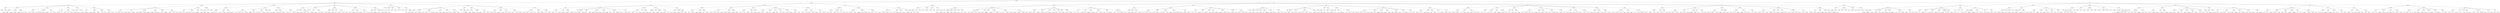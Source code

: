 strict graph Day6 {
        mypyemv -- tdssotr
        mypyemv -- pebnvks
        mypyemv -- zaulju
        snslv
        aytbgf
        mkcrsy
        shwcd
        muwcoy
        dabfreg
        iblvv
        qqircn
        pwpnfx
        tlnztuz
        ctglahh
        pjkgn -- pstttg
        pjkgn -- xdkoxrg
        pjkgn -- cvuvxi
        ulasjv -- tkeney
        ulasjv -- zaffbku
        ojoim -- obebr
        ojoim -- zxwlsj
        vhxxnj -- ooaouu
        vhxxnj -- vraxbmd
        blbjzdr
        iuctosc -- bqmayvq
        iuctosc -- yjzvbcb
        iuctosc -- takuy
        iuctosc -- qlsfhyp
        mfafdfn
        egfrye -- uwxizpk
        egfrye -- igbamrm
        cqokt -- sjmfsib
        cqokt -- ubspq
        cqokt -- wsaugv
        ekorcyg
        sfyxd
        trkiub
        muvvc
        wfhzyz -- swtggik
        wfhzyz -- nczykbr
        acvqze -- itnagm
        acvqze -- iehtjmy
        atzmoh
        euqymh -- wswanrt
        euqymh -- lvwdcah
        euqymh -- akpna
        euqymh -- siwgip
        ijxbxya
        izaggi
        xokweon
        kpiqwq -- agvmnh
        kpiqwq -- tfgkfd
        lomas
        hmktr
        xemdot -- xfbrfa
        xemdot -- erorjt
        xemdot -- opbpuun
        xjljqp
        ruknk
        eupceiw
        hhdggir
        qzmgft
        xidme
        rwcrct -- muwcoy
        rwcrct -- srpls
        swtggik
        iehtjmy
        glsiv
        cdgfh
        nvuinv
        yrnvih -- looatgs
        yrnvih -- sscwxvb
        yrnvih -- wpktell
        jrwyr
        lfabu
        rzmad
        fulkuc -- ltyun
        fulkuc -- vqzrfnp
        wlhee
        szrhxg
        stiwccj
        kutxm
        jglsot
        zxicur -- tkvxw
        zxicur -- volvsy
        zxicur -- mmtjv
        dcdqv -- xvlegev
        dcdqv -- nsiusgl
        dcdqv -- ypnoao
        dcdqv -- wlwzm
        scrgj
        ororw
        lixut
        cqtkp
        mdxokdp -- qilpxc
        mdxokdp -- ertyni
        xvdaje
        ertyni
        blthoo -- xyoog
        blthoo -- ryapaif
        blthoo -- brepu
        nhjlyw
        zezwh
        byazn
        btacot
        lccyzb -- wrsfojv
        lccyzb -- bpphd
        lccyzb -- epkiz
        lccyzb -- hihsf
        ohihh
        nafjxju -- hptnh
        nafjxju -- zcyjg
        tlzypd
        mkctoct
        xbaqsb -- tpyhuwu
        xbaqsb -- goxylms
        cejttl
        eyzlc
        gmxxgje
        ydajdel -- ydbfv
        ydajdel -- qoxynmi
        ilpcfbv
        jbwvuqa
        wjtsdig
        fyiomy -- sgejm
        fyiomy -- oywep
        fyiomy -- vlbiiv
        amxwjmq
        rmgua
        takuy
        jklzso
        qskbkjv
        dvpfhj
        ivyfvsy -- fptxhow
        ivyfvsy -- xepmnz
        ivyfvsy -- dxlgbw
        ivyfvsy -- vzako
        cebrhdf
        tkkaoqc
        ovgheo
        lqpnpz
        rjdcj
        xlezv
        hniys -- prchlcp
        hniys -- uvamrg
        nqonz -- nikle
        nqonz -- hsjgdl
        rrvjgum -- mdhmfy
        rrvjgum -- cdgfh
        wwewd
        fgnkr -- ibmga
        fgnkr -- unsssb
        bzbmtk
        kmdjw
        rqppagm
        rsush
        uavhq
        rdawn
        ilamw
        dzbqtuv
        ohnhqg
        qyrmgm
        qdeqxky
        csawtu
        ywmuda -- sswubza
        ywmuda -- jjsvzup
        ywmuda -- hriuldj
        ywmuda -- nddyl
        ywmuda -- rhlbu, ruukc
        nypczc
        bvsey
        mjzkn
        fsjyp
        qaavkjk -- gspvb
        qaavkjk -- jrwyr
        znesvt
        bfnfh
        wtedsf
        fvfzs -- foicoy
        fvfzs -- zqqwfsl
        xawwkeu
        wlwlu
        xswxrrf -- slbstvc
        xswxrrf -- narre
        vqrgyeu -- lzjyxw
        vqrgyeu -- dtxdpox
        vqrgyeu -- braccf
        vqrgyeu -- ttxbgy
        vqrgyeu -- vkqgyqv, jwlto, crdiqm
        bnylq -- ejtrjtd
        bnylq -- nlxjjxw
        bnylq -- vszskh
        bnylq -- qwresy
        ojcor
        vxxqlw
        qrwrsw
        qkruzdo
        hriuldj -- entepy
        hriuldj -- hcsqc
        hriuldj -- vpwwvup
        hczrs -- lwjzn
        hczrs -- vvifz
        hczrs -- lbqtlwu
        hczrs -- spgvou
        hczrs -- hhjylgi, ervdb
        pcgfozu -- zgikmp
        pcgfozu -- acincpn
        cwbnz
        xvaya
        xyebfi -- rsush
        xyebfi -- wxrgtti
        xyebfi -- thufa
        xyebfi -- hyiurrf
        xyebfi -- efoqm, uplvccb
        txypjh
        bsaud
        mavjmb
        igyjzmj -- fsjyp
        igyjzmj -- sbmrcz
        igyjzmj -- ewjxaid
        blssf -- nypczc
        blssf -- oknwj
        ichbonq -- hwkclx
        ichbonq -- qaoygb
        senunnx
        kvmcuy -- blssf
        kvmcuy -- ghnims
        kvmcuy -- hagdle
        kvmcuy -- wwiei
        urqute -- ffojoq
        urqute -- iblvv
        ginxj
        adxktmm
        vmejikv -- hbcnhi
        vmejikv -- zvbxsh
        vmejikv -- bpgqat
        braccf
        mouemac
        ydbfv
        sggmn
        ndjsvna -- orflty
        ndjsvna -- upcttms
        ndjsvna -- cdllr
        ecnra -- onggzld
        ecnra -- hnlzfo
        ecnra -- ssspogy
        ecnra -- eyzlc
        ldwvnvr
        rjihyh
        dlfly -- rdawn
        dlfly -- izuwus
        xdglmq
        aysnc -- cebrhdf
        aysnc -- uwswfv
        lvwdcah
        tgfwmr
        hvlha
        ptuptho
        otuscl -- fulkuc
        otuscl -- nwtyz
        otuscl -- urqute
        otuscl -- lyaszvd
        uuwxren
        fwltc
        nsdmz -- xidme
        nsdmz -- jvbywje
        gcndqm
        yhwjhjq -- vsvqb
        yhwjhjq -- txypjh
        dtobnc -- fvzkg
        dtobnc -- bvsey
        kqazfnj
        wsdxxey -- avntwr
        wsdxxey -- ynfhkg
        wsdxxey -- eiitagr
        aygufuz
        oxbck
        bpcvuic -- ginxj
        bpcvuic -- jxdojc
        bpcvuic -- yqpdpc
        bpcvuic -- vsxpvjg
        lsepilv
        xxfgrym
        ldatid
        znyle
        jtsfhtl -- cbopz
        jtsfhtl -- hlgfih
        yfasy
        gmrgmk
        rslnynd
        smntgp -- bosue
        smntgp -- lwpjj
        exjob
        etxmacn
        mytar -- nbujb
        mytar -- dabfreg
        mytar -- bsqhq
        sjmfsib
        bvtwdp
        xykxl -- mrkkga
        xykxl -- tkkaoqc
        acincpn
        uhtqjnr -- gapar
        uhtqjnr -- znill
        emfcg -- aqfyjhl
        emfcg -- gikkpk
        emfcg -- czdkuo
        emfcg -- cedhxw
        emfcg -- ptuptho, hniys
        foghgll
        rwmrhlm
        roecqp -- bziunp
        roecqp -- ecnra
        roecqp -- bpcvuic
        hurkk -- qslsdtg
        hurkk -- vwlzyq
        hurkk -- boszvbo
        phdxan
        nikle
        zkgbmgm -- smbrw
        zkgbmgm -- yyqbv
        rvdbo
        mfeed
        dygaged
        looatgs
        uigjohl -- zslpkcc
        uigjohl -- oquxa
        uigjohl -- kpiqwq
        uigjohl -- fvfzs
        sbotg
        kvdwl
        yskbqg -- vjvmzpj
        yskbqg -- dbcczgx
        oypkcb
        yjchb
        fsztlli
        xoknhd -- aytbgf
        xoknhd -- sxkmsi
        hyiurrf -- mwalo
        hyiurrf -- fjahqnz
        hyiurrf -- stiwccj
        hyiurrf -- bvzurvv
        nkuur -- dxbxbo
        nkuur -- medzho
        nkuur -- yfasy
        idhsp -- npdbx
        idhsp -- zuziby
        jwlto -- hmktr
        jwlto -- qmpdncq
        eziybgr
        grnajbj
        npdbx
        lbqtlwu -- kbdwm
        lbqtlwu -- uwfgkl
        lbqtlwu -- gwgodil
        lbqtlwu -- lrdeob
        drndkqk -- xokweon
        drndkqk -- wieeikb
        uuioune
        wwiei -- kjitif
        wwiei -- ozupxsh
        polsl -- zrcxh
        polsl -- gvcmhx
        polsl -- hgvmyza
        rdjxdt
        nrzrezq
        eescab
        onqfuf -- tzgzrq
        onqfuf -- mkctoct
        onqfuf -- wsdxfo
        onqfuf -- scbrb
        rmlqc
        hnalr
        dycnkbi
        tzgzrq
        lyaszvd -- bjcuq
        lyaszvd -- kmdjw
        xepmnz
        vraxbmd
        seygew -- phocz
        seygew -- hlmune
        wqcsem -- mwzswq
        wqcsem -- qmlaw
        wqcsem -- ydajdel
        wqcsem -- zxicur
        naifggq
        yyqbv
        dbgxe -- imdjavh
        dbgxe -- wmaamu
        pjmhz -- brgavyz
        pjmhz -- esjurlp
        pjmhz -- lhqak
        wlwzm -- tsmzdk
        wlwzm -- fwvhiss
        wlwzm -- ceudr
        wlwzm -- uwazw
        wlwzm -- qfiva
        rgswd
        pwioc -- zzwgd
        pwioc -- vxxqlw
        pwioc -- xdglmq
        eymgei -- pwtps
        eymgei -- shwcd
        xitky
        kpyvxm
        gkjvxop
        infmrxl
        ptjajhf -- quozn
        ptjajhf -- zvyualm
        kdqwwif
        okahbh
        spgvou -- mavjmb
        spgvou -- dvkfej
        spgvou -- jtnbs
        jxdojc
        qhdjhrx
        ialitr -- akpdkoi
        ialitr -- mzzobb
        ialitr -- vpynma
        ialitr -- lkooh
        ialitr -- jfshm, fwygrf
        vcgzwm
        fwygrf -- ocoupnc
        fwygrf -- omgbz
        cbudcq -- cqamyg
        cbudcq -- dsxnt
        medzho
        nqppb -- emzadp
        nqppb -- bvtfsnv
        ejwvtdi
        rtvvtqm -- zbxnrw
        rtvvtqm -- knbui
        udebtlr
        mcosbxa
        ztale -- qhdjhrx
        ztale -- bglby
        wsdxfo
        knbui
        cwpxg -- wsceh
        cwpxg -- wypqz
        cwpxg -- qytybg
        hzwmfmm
        ltyun
        ooaouu
        xhrsff
        ceudr -- wswfp
        ceudr -- otymwch
        dhgwl -- ydtdz
        dhgwl -- oyfjp
        dhgwl -- jpoikof
        kcskisn -- gzmuxt
        kcskisn -- ifxlnmy
        dtxdpox -- uuijugi
        dtxdpox -- dmjrx
        mrkkga
        aptjif -- sfsqlr
        aptjif -- uhldcdr
        nbpzp
        tywon
        dngdv -- picnyuy
        dngdv -- rqppagm
        dngdv -- yzdqm
        xjweui
        sfsqlr
        hpxuh
        nbujb
        afpecm
        slbstvc
        cbryc -- dgwpdyh
        cbryc -- fadosqb
        jczlwrg -- mcvmt
        jczlwrg -- ysptuct
        adyaz
        kcpxll -- cykkbh
        kcpxll -- rvdbo
        zbxnrw
        betps
        zdguboh
        zqqwfsl
        bvzurvv
        mvhjvsx
        yksfjd -- okobh
        yksfjd -- tgfwmr
        yksfjd -- zkjxiqd
        yksfjd -- sksyosg
        fszzls -- lskwu
        fszzls -- ymaow
        fszzls -- uigjohl
        fudnt
        tjlzt
        rthgd
        zqakqf -- axaojh
        zqakqf -- bbojjz
        jsoaf -- peuzd
        jsoaf -- kervui
        jsoaf -- lccyzb
        jsoaf -- rtvvtqm
        jsoaf -- pxfxcwi
        kayutk -- cqtkp
        kayutk -- ertegmg
        kayutk -- xcmjj
        eccqmq
        gxmjfay
        uhldcdr
        atgslqo -- ypflzv
        atgslqo -- vxrjtk
        tmqmur
        eusabu
        rrhqyi
        dlblhs
        mygap -- rwnwac
        mygap -- jnqyz
        mygap -- geaqa
        mygap -- bacdnzx
        iyylin -- nlnalmy
        iyylin -- tuvvzii
        jsmmy -- rjihyh
        jsmmy -- njftjr
        jsmmy -- mjpctj
        lgiwxh -- hsrzvw
        lgiwxh -- mwtpyul
        pihmrxm -- nqlzz
        pihmrxm -- kpvixun
        pihmrxm -- ecgci
        pihmrxm -- hzltk
        pihmrxm -- kayutk
        sxmeh -- eqfhg
        sxmeh -- ptjajhf
        sxmeh -- oglxcmb
        hcsqc -- xbyqz
        hcsqc -- ubwbr
        hcsqc -- mygap
        hcsqc -- kcgsp
        hcsqc -- zlkpb
        crayus
        zvbxsh -- mkaznh
        zvbxsh -- hfhdret
        quehgo
        kmkfzcz
        dwlbh
        badmffy
        zilhzgj -- jihuf
        zilhzgj -- jdylgmm
        tuvios -- mgtxs
        tuvios -- uapgx
        crnkf
        jedncgk -- bzbmtk
        jedncgk -- wgwmd
        uxpdj
        uapgx
        kapgfn
        viytym -- jcswni
        viytym -- hdhay
        viytym -- drndkqk
        vjabq
        ywigueo
        ypnoao -- zpyjk
        ypnoao -- sfyxd
        yanhp
        xdkoxrg
        onggzld
        tzdhk -- mfeed
        tzdhk -- ftjqj
        wbmho -- htfkm
        wbmho -- xatcr
        wbmho -- sotsaq
        wbmho -- xemdot
        wbmho -- jdphz
        fzorad
        dalfsy
        pidgo -- gxqhw
        pidgo -- wrpla
        pidgo -- lncrnjm
        teivbkx
        wwmczwe
        iqxuy -- grxsygp
        iqxuy -- zariy
        zxwlsj
        kjmlecw
        vevsn
        cvuvxi
        akpna
        censvvb -- hekhmmx
        censvvb -- fhbsh
        censvvb -- zilhzgj
        censvvb -- qaavkjk
        censvvb -- ykfuiik, dngdv
        ulwogj
        xiplruw
        sddzrpe
        uwswfv
        ofgni
        duilk -- icyem
        duilk -- qmiwmcd
        uoineor
        grhiyhw -- lixut
        grhiyhw -- ieexpjt
        grhiyhw -- vsqpyrc
        hztml -- rwizsex
        hztml -- fwxzdr
        hztml -- zpgad
        wpktell
        nsiusgl -- hmeqffk
        nsiusgl -- yvnguxg
        nsiusgl -- jrwro
        nsiusgl -- uhtqjnr
        nsiusgl -- xswxrrf, atgslqo, eymgei
        niuavpj
        bmuxik -- vtxojlh
        bmuxik -- betps
        bmuxik -- byazn
        zmvaqzk
        ygvihck -- hurkk
        ygvihck -- yrnvih
        ygvihck -- qhvtakl
        vpynma -- rjdcj
        vpynma -- nvuinv
        vpynma -- bbyfznm
        vpynma -- oxbck
        hmeqffk -- letlj
        hmeqffk -- ihtqyi
        hmeqffk -- szrhxg
        hmeqffk -- ggdgz
        yqpdpc
        zvyualm
        ebmlo
        qquhmw
        eiajcj
        zrcxh -- nrzrezq
        zrcxh -- hfauih
        zrcxh -- eupceiw
        zrcxh -- dsfrgq
        bfbjr -- sddzrpe
        bfbjr -- kmkfzcz
        yrmfqoy
        iaxol -- dywxgkl
        iaxol -- badmffy
        qmlaw -- vxagjlw
        qmlaw -- bzziw
        luedvgo
        qnyjwud
        gzwdr -- bqsjvdf
        gzwdr -- iqyhxcw
        ghnims -- blkpn
        ghnims -- jglsot
        ghnims -- kwxszx
        sczhwf -- tlbdrz
        sczhwf -- emfcg
        sczhwf -- mtlrg
        sczhwf -- bjnxl
        jmtvijt
        qscxur
        qfiva -- dvpfhj
        qfiva -- nwtgwj
        orflty -- xnfff
        orflty -- rgoiojv
        orflty -- hnovowe
        orflty -- qsidq
        orflty -- ncrxh
        liopy
        dztfd
        kiyra -- xykxl
        kiyra -- smntgp
        kiyra -- vopguxl
        kiyra -- ihrwjcv
        oogodf -- jtsfhtl
        oogodf -- pwioc
        oogodf -- jtbnzi
        rhsppv -- apitzsg
        rhsppv -- cxewh
        rhtin
        dkjgzys -- fuzpme
        dkjgzys -- qjhiy
        tyuftbm -- vvdnnin
        tyuftbm -- tlzypd
        jnqyz
        wmiupn
        vioxf
        cslvss -- teivbkx
        cslvss -- ozqmk
        wswfp
        nwosqhj -- zmbunn
        nwosqhj -- zkkvo
        nwosqhj -- rhoexv
        nwosqhj -- ojoim
        wwudvj
        tovzpw
        sksyosg
        brepu
        ykkcei -- espnx
        ykkcei -- wqcsem
        ykkcei -- sgknjo
        ykkcei -- sczhwf
        ykkcei -- dbkkk, obxht, etyuvh
        izuwus
        xxtwrvp
        aqfyjhl -- bvxlrk
        aqfyjhl -- dlamw
        tysys
        mmjvskv
        yugpzh -- kvdwl
        yugpzh -- xvdaje
        ejtrjtd
        ibmga
        etxziey -- xvaya
        etxziey -- qquhmw
        azyzcr -- hciyw
        azyzcr -- pihmrxm
        azyzcr -- ywgvt
        azyzcr -- dcdqv
        azyzcr -- dieqdax, fszzls
        dbcczgx
        vdaipmp
        erxsplp
        hagdle -- fagghhk
        hagdle -- gisbvap
        esqjbr
        kcgsp -- ckflx
        kcgsp -- wlhee
        ownte
        dbxwe -- cwpxg
        dbxwe -- nmqbvpq
        dbxwe -- dtobnc
        mlqhbm
        prchlcp
        omgbz
        msshu
        fmltl
        jdphz -- wwewd
        jdphz -- jyljgi
        hzltk -- dycnkbi
        hzltk -- hzwmfmm
        hzltk -- ynfor
        hzltk -- bflcu
        owyvbh
        ihtqyi
        zmbunn -- dygaged
        zmbunn -- yzgavqk
        goxylms
        eknhj
        etyuvh -- atwydaw
        etyuvh -- ulasjv
        etyuvh -- qvgqro
        etyuvh -- hfwvb
        ookiv
        krrqud
        bziunp -- ofgni
        bziunp -- tywon
        tquiwoi
        zyfceqn
        sxkmsi
        nefuqmx
        stzod
        letlj
        aledvka
        bqqmp -- zqakqf
        bqqmp -- ulnegp
        bqqmp -- cjxht
        bqqmp -- tclpy
        jbttm -- stzod
        jbttm -- eescab
        ojspxc
        bdjhzp -- bdxixic
        bdjhzp -- zyfceqn
        bdjhzp -- pzjttn
        bdjhzp -- psfvjcp
        ypflzv
        qscii
        gdise
        uflkv -- scfmycd
        uflkv -- tdocp
        mvllqsx
        yvnguxg
        mwtpyul
        uzuqqja -- jhouok
        uzuqqja -- zmvaqzk
        htfkm -- ordnoxv
        htfkm -- ohihh
        hdefj -- kfofavd
        hdefj -- sfnmpjd
        kfnpyl
        epkiz
        xnasc
        enlerk
        bdfgsx -- yhohp
        bdfgsx -- vcgzwm
        bcslfkc
        mlxtf -- qnzrznc
        mlxtf -- lfabu
        zpyjk
        vjvmzpj
        cxewh
        huozxzo
        fkstubd
        rkddlwk -- pjkgn
        rkddlwk -- wilmnmv
        rkddlwk -- duilk
        uwazw -- atzmoh
        uwazw -- fpart
        hbhvg
        ruukc -- cidcth
        ruukc -- eqoivx
        ruukc -- ccdvhvz
        ruukc -- ialitr
        ruukc -- dkszj
        siwgip
        igxruya -- lymfmlp
        igxruya -- ouxhs
        lzsao
        dlamw
        cdutkux -- vevsn
        cdutkux -- gofcp
        wvzeiwz -- dppnlm
        wvzeiwz -- jedncgk
        wvzeiwz -- didaob
        wvzeiwz -- guzxauy
        wvzeiwz -- ltzsoxk, dkjgzys
        qmpdncq
        fnsflkm
        drnxkqu
        bzziw
        wyciek -- iyaxfqg
        wyciek -- lythu
        aanhl
        imobzk -- uoineor
        imobzk -- zhlbg
        jkhfw
        jlosq
        htfhn -- xoknhd
        htfhn -- yugpzh
        htfhn -- bniphb
        bgute
        zzitpl -- zddflk
        zzitpl -- uxbkndn
        hsrzvw
        dmjrx
        tfwfd
        smbrw
        uxcmt -- lgwgc
        uxcmt -- ebximw
        xbyqz -- fntqeb
        xbyqz -- etmlid
        kjitif
        oknwj
        brgavyz
        fhbsh -- jlosq
        fhbsh -- ckzmd
        pdhmgx
        yjzvbcb
        qwresy
        ucuhiy
        uyzts
        erorjt
        hhjylgi -- senunnx
        hhjylgi -- aygufuz
        nthwie -- cblwb
        nthwie -- drnxkqu
        wrsfojv
        ppkmfx -- bzqoi
        ppkmfx -- hdiqnt
        ppkmfx -- igyjzmj
        uwfgkl
        vzpakr
        nxyku
        nwtyz -- zigvdka
        nwtyz -- gcndqm
        tmrukz
        mkaus
        ebximw
        kmbky -- rgswd
        kmbky -- xxfgrym
        ckzmd
        ulnegp -- azgcixi
        ulnegp -- hibvd
        cbato
        fhhim
        ybayf
        bvfrrlk
        mluvdn -- ilpcfbv
        mluvdn -- sbotg
        jvamv
        lzqmapb
        cedhxw -- owxjs
        cedhxw -- rzmad
        icyem
        mwfweu
        vlbiiv -- uyzts
        vlbiiv -- xitky
        vlbiiv -- jzxslw
        vlbiiv -- mcosbxa
        cfynk
        vwlzyq
        vsxpvjg
        pmiwg
        gcbwu
        ippiayw
        oywep -- jmtvijt
        oywep -- lomas
        gbbqu -- igxruya
        gbbqu -- zhjrvb
        gbbqu -- mytar
        gbbqu -- vkgmm
        gbbqu -- rrvjgum, mdxokdp, iuctosc
        upvqdc
        tkvxw
        yofaj
        mcvmt
        lythu
        spcxr -- tfwfd
        spcxr -- frmkl
        spcxr -- nxyku
        ocoupnc
        yirlhg -- jklzso
        yirlhg -- pbrakxw
        dieqdax -- xsmnbd
        dieqdax -- nwosqhj
        dieqdax -- cbsqsb
        jppbqj
        wtbkj -- xeaftl
        wtbkj -- euqymh
        wtbkj -- qaybrra
        czpmzex
        hdiqnt -- xvmmt
        hdiqnt -- yanhp
        uqmxlbi -- sgevc
        uqmxlbi -- payocx
        uqmxlbi -- bkapyf
        uqmxlbi -- btkish
        dxlgbw
        cbsqsb -- xvapp
        cbsqsb -- rthgd
        cbsqsb -- spcxr
        cbsqsb -- fgnkr
        cbsqsb -- vquis, dutblrl, aysnc
        otymwch
        yfxiz
        zkvyo
        rhoexv -- gmslbkd
        rhoexv -- kapgfn
        ynfhkg
        nkallms
        tdssotr -- scrgj
        tdssotr -- okahbh
        vpwwvup -- rexdsi
        vpwwvup -- hpkqdn
        vpwwvup -- pqvvi
        jzxslw
        xvmmt
        vwubn
        dywxgkl
        lkooh -- igrfqy
        lkooh -- znesvt
        lkooh -- qaddd
        obebr
        owlxwub
        ubspq -- coxuj
        ubspq -- oiiufpg
        hmqyh
        jztwlhz -- xfzbans
        jztwlhz -- brlrqy
        jztwlhz -- zdguboh
        vcguzz -- fjvazs
        vcguzz -- blthoo
        vcguzz -- jsmmy
        vcguzz -- ichbonq
        vcguzz -- ujrnrd
        jdylgmm
        snoxm
        kaqrd -- ifuvb
        kaqrd -- nneqad
        ihrwjcv -- zezwh
        ihrwjcv -- ippiayw
        mkaznh
        bqsjvdf
        zhjrvb -- btacot
        zhjrvb -- ajgkut
        ifxlnmy
        geaqa
        sochjt -- pcgfozu
        sochjt -- yskbqg
        sochjt -- ooqtpgb
        uuqzc
        narre
        dgwpdyh
        jjzna -- obpbif
        jjzna -- wzvubdc
        jjzna -- idhsp
        qobvna
        ggdgz
        boszvbo
        cqxfcqr -- owyvbh
        cqxfcqr -- nefuqmx
        cqxfcqr -- fmlqbe
        eaayvc
        ervdb -- hhdggir
        ervdb -- qobvna
        ervdb -- glsiv
        vsvqb
        cfrcn
        bosue
        agvmnh
        bjcuq
        rgziu -- bdfgsx
        rgziu -- muewwty
        rgziu -- hhyqt
        bdxixic
        hmslvhd
        cqamyg
        ypvcfg -- aledvka
        ypvcfg -- bazgple
        ypvcfg -- gazra
        ypvcfg -- wfhzyz
        ypvcfg -- yksfjd, uflkv
        wsceh
        apitzsg
        rgsktf -- ibigmtm
        rgsktf -- nggqv
        psfvjcp
        hfauih
        bazgple -- ookiv
        bazgple -- ekorcyg
        bazgple -- xiplruw
        bazgple -- zygeve
        fecfcyc
        klpjlll
        tsmzdk
        jjsvzup -- bmuxik
        jjsvzup -- hczrs
        jjsvzup -- kvmcuy
        tfsenz -- whpgoe
        tfsenz -- kpyvxm
        vzako
        rdmyua -- ovlle
        rdmyua -- mwfweu
        rdmyua -- kxsio
        rdmyua -- zfvnm
        yzdqm
        nawecgw -- zvatf
        nawecgw -- sixatzk
        nawecgw -- bgwym
        nawecgw -- ztale
        nawecgw -- cbudcq, vhxxnj
        hlgfih
        lgwgc
        qaoygb
        zcnkvpn
        sgejm -- ywjdepk
        sgejm -- xsbbpem
        lmpji -- uavhq
        lmpji -- wwmczwe
        uuijugi
        zpgad
        ndxlz
        tclpy -- shnov
        tclpy -- qskbkjv
        tclpy -- awscps
        kxsio
        oglxcmb
        awscps
        ajgkut
        gapar
        zsezyi -- pwpnfx
        zsezyi -- foghgll
        lakdjt
        vquis -- cofbsq
        vquis -- snslv
        demwz
        zefog
        akpdkoi -- trycav
        akpdkoi -- lmeql
        akpdkoi -- puhlt
        xcxuhpd -- onqfuf
        xcxuhpd -- tbhokxb
        xcxuhpd -- wsdxxey
        lampfo
        qlsfhyp
        ijpak
        cmwxozx
        mzzobb -- phdxan
        mzzobb -- nhjlyw
        vkgmm -- cfrcn
        vkgmm -- mmjvskv
        ckflx
        czgpah
        dsfrgq
        pzjttn
        mwalo
        dajhp
        vdjyb
        shnov
        sythobq -- fpgjkf
        sythobq -- ulwogj
        yzgavqk
        eqfhg -- vxlasq
        eqfhg -- wjtsdig
        eqfhg -- xerwajl
        bvtfsnv
        trycav
        xjlyt
        xmkxjgq
        cvenf
        mgxgsx -- jjtsj
        mgxgsx -- anykkx
        gwwrlp
        ieexpjt
        gowhuw
        bbojjz
        vkqgyqv -- bdgcym
        vkqgyqv -- yfxiz
        fzpjtgv -- klpjlll
        fzpjtgv -- pmiwg
        dzjhdt -- sudoea
        dzjhdt -- rwmrhlm
        dzjhdt -- etxmacn
        ammhz
        ibigmtm
        bpgqat -- yjchb
        bpgqat -- kcyuui
        xerwajl
        pyentj
        dbkkk -- otuscl
        dbkkk -- dhgwl
        dbkkk -- fyiomy
        dbkkk -- wtbkj
        dbkkk -- dbxwe, jsoaf, htfhn
        rexdsi -- ijpak
        rexdsi -- msshu
        bsqhq
        picnyuy
        okobh
        zcyjg
        upcttms -- polsl
        upcttms -- sgamtw
        upcttms -- sxmeh
        upcttms -- vmejikv
        upcttms -- nawecgw
        efomsfh
        pstttg
        lymfmlp
        jknlaad -- yvovprt
        jknlaad -- qposz
        idngwil
        qpism -- kutcu
        qpism -- etxziey
        qpism -- acvqze
        qpism -- xkari
        qpism -- mgxgsx
        xxohf
        rxocfu
        qjhiy
        mtlrg -- kcpxll
        mtlrg -- dbgxe
        mtlrg -- vpiug
        mtlrg -- xbaqsb
        mtlrg -- wnqqem, wyciek, vzfmojd
        rhlbu -- xnmoq
        rhlbu -- fzpjtgv
        rhlbu -- lftjq
        rhlbu -- cdutkux
        rhlbu -- krrqud
        zsdog -- xxtwrvp
        zsdog -- hnalr
        xnmoq -- fzorad
        xnmoq -- ldwvnvr
        rwizsex
        hfhdret
        xvlegev -- kaqrd
        xvlegev -- egfrye
        xvlegev -- fmxhbs
        xvlegev -- jztwlhz
        xvlegev -- zkvyo, nofuzdd, lhjmsy
        qaddd
        fjvazs -- grrfq
        fjvazs -- hlfmjm
        fjvazs -- crnkf
        fjvazs -- gowhuw
        fswhx
        qoxynmi
        duwat -- libqry
        duwat -- tyuftbm
        duwat -- ivyfvsy
        duwat -- nqonz
        duwat -- xuqosu
        bniphb -- awcvbgl
        bniphb -- quehgo
        emzadp
        bqdtj
        obxqu -- cwqzpce
        obxqu -- dztfd
        obxqu -- ebmlo
        atuotwh
        lhqak
        sotsaq
        qmiwmcd
        ikjorey -- ojspxc
        ikjorey -- uktjzbb
        wzvubdc -- rslnynd
        wzvubdc -- dwlbh
        oiiufpg
        pebnvks -- hjfuq
        pebnvks -- snoxm
        nggqv
        bqmayvq
        xvarjo
        rvqwfsn -- rxowzf
        rvqwfsn -- xvarjo
        rgoiojv -- czxjike
        rgoiojv -- mlxtf
        rgoiojv -- uqmxlbi
        rgoiojv -- sythobq
        rgoiojv -- jnmrl, kcskisn, znyle
        efomf
        ynfor
        hihsf
        bkapyf
        gikkpk -- hyohkqq
        gikkpk -- ktfzzi
        gikkpk -- dalfsy
        fvaow
        ilcvskn -- jmjxm
        ilcvskn -- cvenf
        zddflk
        wmaamu
        smkqkas
        cbopz
        vszskh
        gpkrbvt
        yodja
        bvcujod
        bdjhrqu -- kjmlecw
        bdjhrqu -- exjob
        uwxizpk
        hnlzfo
        qilpxc
        pryxkzp -- zmaqz
        pryxkzp -- gvangx
        mjpctj
        fadosqb
        xuqosu -- fwltc
        xuqosu -- cqvwrm
        lbmkk -- eusabu
        lbmkk -- dchdrpf
        lbmkk -- liopy
        zhyhc
        xkari -- efomf
        xkari -- ohnhqg
        lcblh -- nhzxvd
        lcblh -- lbmkk
        lcblh -- iqxuy
        ouxhs
        bvxlrk
        etmlid
        rujeuns
        mgtxs
        tvxhhko -- xgdqc
        tvxhhko -- afpecm
        bflcu
        fmlqbe
        qnzrznc
        dwogs
        tlbdrz -- gcbwu
        tlbdrz -- lgatvlk
        tlbdrz -- diflt
        tlbdrz -- bnylq
        tlbdrz -- yirlhg, rdmyua, qqircn
        ezpwfm
        yunufd
        ecgci -- pdgdceb
        ecgci -- qyrmgm
        ecgci -- nzxlkrf
        ecgci -- bjcgvr
        tkeney
        pdgdceb
        puhlt
        gzfqvb
        jyljgi
        czqieu
        pjmolr -- czgpah
        pjmolr -- pdhmgx
        nhzxvd -- qzmgft
        nhzxvd -- uuqzc
        gjfmnpu
        ykfuiik -- ycmcpqd
        ykfuiik -- qdeqxky
        ykfuiik -- emsuiot
        ykfuiik -- miimy
        brlrqy
        vvifz -- lkvdgsk
        vvifz -- nqrgm
        vvifz -- pohuglk
        cweuc
        vxlasq
        cblwb
        cykkbh
        esjurlp
        vjzteyv
        kpvixun -- eccqmq
        kpvixun -- eeqon
        kpvixun -- zdgotwb
        kpvixun -- sggmn
        bacdnzx
        tuvvzii
        plnuv
        tmrvz
        peuzd -- nlyrnm
        peuzd -- kjdboj
        tpyhuwu
        wwunqd
        ttxbgy -- bvfrrlk
        ttxbgy -- xomgh
        vjsezr -- upvqdc
        vjsezr -- ruknk
        vjsezr -- vzpakr
        ftjqj
        ysptuct
        czdkuo
        sgevc
        zslpkcc
        fptxhow
        oltfpgi
        sscwxvb
        cmupq
        yfblca
        thufa -- arzanp
        thufa -- tlnztuz
        gzmuxt
        bpphd
        vzfmojd -- xqsynow
        vzfmojd -- uuioune
        cbsbti -- izaggi
        cbsbti -- nwgqq
        lrdeob
        libqry -- vdjyb
        libqry -- ejwvtdi
        whpgoe
        yfnxyuz
        foicoy
        lkvdgsk
        zhlbg
        kgxpfbq
        nlnalmy
        nlxjjxw
        lncrnjm -- ldatid
        lncrnjm -- bfnfh
        hapofa
        owxjs
        kcyuui
        jnmrl -- vaswfpp
        jnmrl -- tpurix
        zmaqz
        mehhq -- wtedsf
        mehhq -- esqjbr
        mehhq -- gbqklts
        mwzswq -- mfafdfn
        mwzswq -- fmltl
        eeqon
        fmxhbs -- tjlzt
        fmxhbs -- tmqmur
        blkpn
        gspvb
        obxht -- viytym
        obxht -- exqzjfk
        obxht -- wbmho
        obxht -- ppkmfx
        obxht -- ypvcfg, ygvihck
        bjbxg -- gxmjfay
        bjbxg -- infmrxl
        grxsygp
        quzye
        sbmrcz
        pxfxcwi -- ctglahh
        pxfxcwi -- yofaj
        ywjdepk
        payocx
        zvatf -- cejttl
        zvatf -- fhhim
        bqozbpx
        zkkvo -- ndxlz
        zkkvo -- nbpzp
        zkkvo -- lzsao
        gigyjrm
        avntwr
        rdpvd -- zhyhc
        rdpvd -- tovzpw
        rdpvd -- uuwxren
        hdhay -- fvaow
        hdhay -- xjlyt
        xmgiw
        wilmnmv -- bqdtj
        wilmnmv -- mjzkn
        wilmnmv -- gkjvxop
        didaob -- zcnkvpn
        didaob -- rrhqyi
        ovlle
        lljlud -- hbhvg
        lljlud -- ynvqqj
        gvangx
        npgsug
        swjbm
        nmqbvpq -- vwubn
        nmqbvpq -- niuavpj
        uxbkndn
        iyaxfqg
        sgamtw -- jczlwrg
        sgamtw -- bjbxg
        sgamtw -- obxqu
        lwjzn -- ojcor
        lwjzn -- pkqwu
        lwjzn -- jvamv
        gofcp
        lmeql
        dqsam -- vjzteyv
        dqsam -- akbfb
        sudoea
        ezbhdds -- njnaiiy
        ezbhdds -- rdjxdt
        yfcqbsh
        axaojh
        ipgbw -- fmnkdey
        ipgbw -- arfng
        sakar
        miimy
        rwnwac
        eiitagr
        azpiyc
        abdgd -- seygew
        abdgd -- rvqwfsn
        abdgd -- cslvss
        zariy
        kwxszx
        auxqn -- qaukdzx
        auxqn -- dzjhdt
        auxqn -- rhsppv
        auxqn -- farye
        auxqn -- jbttm, rwcrct, zsezyi
        gxqhw -- qkruzdo
        gxqhw -- uaqeuxd
        atwydaw -- fsztlli
        atwydaw -- swjbm
        atwydaw -- orqxo
        atwydaw -- eiajcj
        qsidq -- hmqyh
        qsidq -- xwclpv
        qsidq -- zkgbmgm
        qsidq -- tvxhhko
        lftjq -- tuswre
        lftjq -- pdkxrqw
        lgatvlk -- huozxzo
        lgatvlk -- ownte
        lgatvlk -- tgcmnm
        vqzrfnp
        pkqwu
        xqsynow
        zlqcp
        bitvw
        ejasze -- aanhl
        ejasze -- rmgua
        tmbndw -- xxohf
        tmbndw -- csawtu
        xnfff -- dlqpyk
        xnfff -- yhwjhjq
        xnfff -- lmpji
        cfourk -- hdefj
        cfourk -- bcslfkc
        cfourk -- imobzk
        cfourk -- ejasze
        fntqeb
        eeuew
        jpoikof -- alkfw
        jpoikof -- cwbnz
        rxowzf
        lxmwuh -- wlwlu
        lxmwuh -- cfynk
        wgwmd
        tfgkfd
        igbamrm
        sixatzk -- atuotwh
        sixatzk -- wmiupn
        dworfuk
        ngsbw
        cwkbizg
        gbqklts
        czxjike -- npgsug
        czxjike -- ammhz
        czxjike -- xakmmr
        czxjike -- pyentj
        yvovprt
        zaulju -- bsaud
        zaulju -- xhrsff
        phbuzyw
        hpkqdn -- kgxpfbq
        hpkqdn -- vgokyp
        eqfuzz
        xddbpyw -- plnuv
        xddbpyw -- udebtlr
        xddbpyw -- fecfcyc
        ycmcpqd
        azgcixi
        xatcr -- yfblca
        xatcr -- grnajbj
        xatcr -- tnmtz
        xatcr -- lampfo
        diflt -- dzbqtuv
        diflt -- pprqvx
        diflt -- gmrgmk
        diflt -- aqpxn
        wswanrt
        gazra -- dlblhs
        gazra -- ezpwfm
        nlyrnm
        igrfqy
        jfshm -- crayus
        jfshm -- cmupq
        ywexlv
        luoapw
        sgknjo -- qpism
        sgknjo -- bfbjr
        sgknjo -- vqrgyeu
        sgknjo -- tzdhk
        sgknjo -- xyebfi, gbbqu, rkddlwk
        efoqm -- yrmfqoy
        efoqm -- gzfqvb
        grrfq
        dwoad
        ssspogy
        arzanp
        kervui -- ovgheo
        kervui -- quzye
        kervui -- hmslvhd
        xsmnbd -- tmbndw
        xsmnbd -- bdjhrqu
        xsmnbd -- grhiyhw
        xsmnbd -- mluvdn
        xsmnbd -- zzitpl, ilcvskn
        mywtvif
        nqlzz -- lwyux
        nqlzz -- fnsflkm
        hfwvb -- bvcujod
        hfwvb -- wwunqd
        hfwvb -- jkhfw
        sptmayo
        crhzwz
        gisbvap
        cidcth -- dwogs
        cidcth -- nnpbg
        ywgvt -- censvvb
        ywgvt -- kiyra
        ywgvt -- jjzna
        wxrgtti -- dajhp
        wxrgtti -- demwz
        boundtr
        cqvwrm
        wnqqem
        dvkfej
        dtkoit
        szirq
        hdbhw -- sakar
        hdbhw -- dworfuk
        imdjavh
        pqvvi -- yfcqbsh
        pqvvi -- efomsfh
        pqvvi -- ybayf
        pqvvi -- hvlha
        ooqtpgb -- nbtvxq
        ooqtpgb -- eaayvc
        ooqtpgb -- ilamw
        yhohp
        znill
        bglby
        zkjxiqd
        oquxa
        qvgqro -- bqozbpx
        qvgqro -- bjjyh
        ncrxh -- aptjif
        ncrxh -- glwgh
        ncrxh -- xddbpyw
        jtbnzi -- gpkrbvt
        jtbnzi -- rhtin
        nwtgwj
        iqyhxcw
        awcvbgl
        stktqgc
        qslsdtg
        nqrgm
        bdgcym
        ktfzzi
        obpbif -- fskdg
        obpbif -- yunufd
        obpbif -- bgute
        sswubza -- lcblh
        sswubza -- rjgycab
        sswubza -- dkyiz
        sswubza -- sochjt
        sswubza -- rgziu, nqppb
        dlqpyk -- kdqwwif
        dlqpyk -- cwkbizg
        hptnh
        jtnbs
        xeaftl -- mvllqsx
        xeaftl -- xmgiw
        kfofavd
        unsssb
        hgvmyza -- oltfpgi
        hgvmyza -- xmkxjgq
        mmtjv
        hsjgdl
        dchdrpf
        wypqz
        hibvd
        vaswfpp
        tgcmnm
        eiouio
        jcswni -- fswhx
        jcswni -- pxsjll
        kjdboj
        wbked
        lwpjj
        wieeikb
        opbpuun
        gshbd
        rjgycab -- cmwxozx
        rjgycab -- bvtwdp
        vpiug -- cweuc
        vpiug -- dtkoit
        wrpla -- erxsplp
        wrpla -- szirq
        kbdwm
        scbrb
        tukvj
        dkszj -- bdjhzp
        dkszj -- ygqkwae
        dkszj -- pjmolr
        bgwym -- qscxur
        bgwym -- gmxxgje
        glwgh
        guzxauy -- ywigueo
        guzxauy -- phpbf
        exqzjfk -- cbryc
        exqzjfk -- xjcadip
        exqzjfk -- zsdog
        exqzjfk -- rgsktf
        xakmmr
        ccdvhvz -- jolmd
        ccdvhvz -- nthwie
        ccdvhvz -- nsdmz
        ccdvhvz -- lljlud
        ydtdz
        zlkpb
        mdhmfy
        ubwbr -- adyaz
        ubwbr -- phbuzyw
        ubwbr -- vioxf
        nnpbg
        qaybrra -- gjfmnpu
        qaybrra -- kutxm
        qaybrra -- kfnpyl
        qaybrra -- ueeuim
        ynvqqj
        mwrvamc
        dxbxbo
        ifuvb
        dkyiz -- jknlaad
        dkyiz -- cqxfcqr
        dkyiz -- iaxol
        dkyiz -- pryxkzp
        jrwro -- muvvc
        jrwro -- bitvw
        cofbsq
        entepy -- uzkekjp
        entepy -- zaftnv
        entepy -- yrsto
        frmkl
        zaftnv -- ywexlv
        zaftnv -- mywtvif
        nneqad
        bjnxl -- rdpvd
        bjnxl -- tuvios
        bjnxl -- uzuqqja
        bjnxl -- dlfly
        bjnxl -- hdbhw, pbnqtmw
        ygqkwae -- yodja
        ygqkwae -- tmrukz
        nczykbr
        gvcmhx -- iuypybg
        gvcmhx -- blbjzdr
        zzwgd
        vtxojlh
        ltzsoxk -- yjoghk
        ltzsoxk -- zefog
        xvapp -- adxktmm
        xvapp -- zlqcp
        xvapp -- tquiwoi
        xvapp -- idngwil
        xfzbans
        lskwu -- uxcmt
        lskwu -- ijxbxya
        lskwu -- mehhq
        jhouok
        nwgqq
        ordnoxv
        alkfw
        uaqeuxd
        zdgotwb
        vxrjtk
        hciyw -- roecqp
        hciyw -- kmurcv
        hciyw -- wvzeiwz
        hciyw -- pidgo
        hciyw -- ipgbw
        fskdg
        yjoghk
        ewjxaid
        hjfuq
        xcmjj
        ujrnrd -- vdaipmp
        ujrnrd -- jppbqj
        upmfk
        srpls
        bjjyh
        fuzpme
        pbrakxw
        hlmune
        ozupxsh
        qytybg
        gwgodil
        uvamrg
        zaffbku
        cnoiggb -- eqfuzz
        cnoiggb -- stktqgc
        eeznlcw
        ueeuim
        xomgh
        cdllr -- xcxuhpd
        cdllr -- duwat
        cdllr -- mypyemv
        kmurcv -- vjsezr
        kmurcv -- gzwdr
        kmurcv -- hztml
        kmurcv -- vdspqsj
        kmurcv -- iyylin, ikjorey
        scfmycd
        zfvnm
        oyfjp -- oypkcb
        oyfjp -- xjljqp
        dsxnt
        yrsto -- sptmayo
        yrsto -- czpmzex
        bjcgvr
        pdkxrqw
        btkish
        akbfb
        fpgjkf
        qaukdzx -- qscii
        qaukdzx -- luedvgo
        vopguxl -- mvhjvsx
        vopguxl -- qrwrsw
        fwvhiss -- mlqhbm
        fwvhiss -- naifggq
        fwvhiss -- xlezv
        fwvhiss -- amxwjmq
        tuswre
        eqoivx -- ezbhdds
        eqoivx -- tfsenz
        eqoivx -- leelb
        eqoivx -- lgiwxh
        dppnlm -- gwwrlp
        dppnlm -- nkallms
        xgdqc
        wsaugv -- eziybgr
        wsaugv -- rujeuns
        pprqvx
        volvsy
        zigvdka
        zygeve
        anykkx
        qposz
        tdocp
        quozn
        arfng
        farye -- lakdjt
        farye -- jbwvuqa
        farye -- luoapw
        vsqpyrc
        njnaiiy
        hhyqt -- eeuew
        hhyqt -- azpiyc
        muewwty -- yfnxyuz
        muewwty -- xnasc
        muewwty -- lsepilv
        muewwty -- fkstubd
        fvzkg
        ozqmk
        jvbywje
        bbyfznm
        lzjyxw
        vgokyp
        pohuglk
        dahggdi
        wqmly -- ucuhiy
        wqmly -- ngsbw
        wqmly -- cbato
        wqmly -- czqieu
        itnagm
        hnovowe -- cnoiggb
        hnovowe -- vjabq
        hnovowe -- pjmhz
        nzxlkrf
        hwkclx
        vvdnnin
        orqxo
        cwqzpce
        iuypybg
        qhvtakl
        hyohkqq
        jmjxm
        bzqoi -- kqazfnj
        bzqoi -- hpxuh
        bzqoi -- rzriujy
        zgikmp
        xjcadip -- mouemac
        xjcadip -- tysys
        rzriujy
        ymaow -- nafjxju
        ymaow -- cbsbti
        ymaow -- lxmwuh
        ymaow -- dqsam
        ymaow -- kmbky, wqmly
        lhjmsy -- tpacy
        lhjmsy -- eiouio
        emsuiot
        xsbbpem
        uplvccb -- rmlqc
        uplvccb -- tukvj
        leelb -- gigyjrm
        leelb -- upmfk
        espnx -- auxqn
        espnx -- vcguzz
        espnx -- cqokt
        jihuf
        ryapaif
        jolmd -- dahggdi
        jolmd -- wbked
        jolmd -- xjweui
        lwyux
        tpacy
        uzkekjp -- mkcrsy
        uzkekjp -- xawwkeu
        sfnmpjd
        vxagjlw
        gmslbkd
        xwclpv -- lqpnpz
        xwclpv -- rxocfu
        vdspqsj -- mavhgq
        vdspqsj -- eknhj
        fwxzdr
        njftjr
        dutblrl -- gdise
        dutblrl -- boundtr
        hekhmmx -- smkqkas
        hekhmmx -- owlxwub
        pbnqtmw -- uxpdj
        pbnqtmw -- hapofa
        pbnqtmw -- qnyjwud
        pbnqtmw -- eeznlcw
        aqpxn
        vmpywg -- ykkcei
        vmpywg -- azyzcr
        vmpywg -- ywmuda
        vmpywg -- ndjsvna
        hlfmjm
        nofuzdd -- wwudvj
        nofuzdd -- fudnt
        nofuzdd -- ororw
        nofuzdd -- gshbd
        cjxht
        kutcu -- tmrvz
        kutcu -- mwrvamc
        fjahqnz
        fpart
        ffojoq
        phocz
        xyoog
        tbhokxb -- dwoad
        tbhokxb -- crhzwz
        zuziby
        jjtsj
        mavhgq
        tpurix
        pwtps
        nbtvxq
        crdiqm -- enlerk
        crdiqm -- mkaus
        pxsjll
        nddyl -- abdgd
        nddyl -- bqqmp
        nddyl -- oogodf
        nddyl -- cfourk
        nddyl -- nkuur
        fagghhk
        fmnkdey
        uktjzbb
        ertegmg
        phpbf
        coxuj
        xfbrfa
        hbcnhi -- lzqmapb
        hbcnhi -- trkiub
        tnmtz
}
